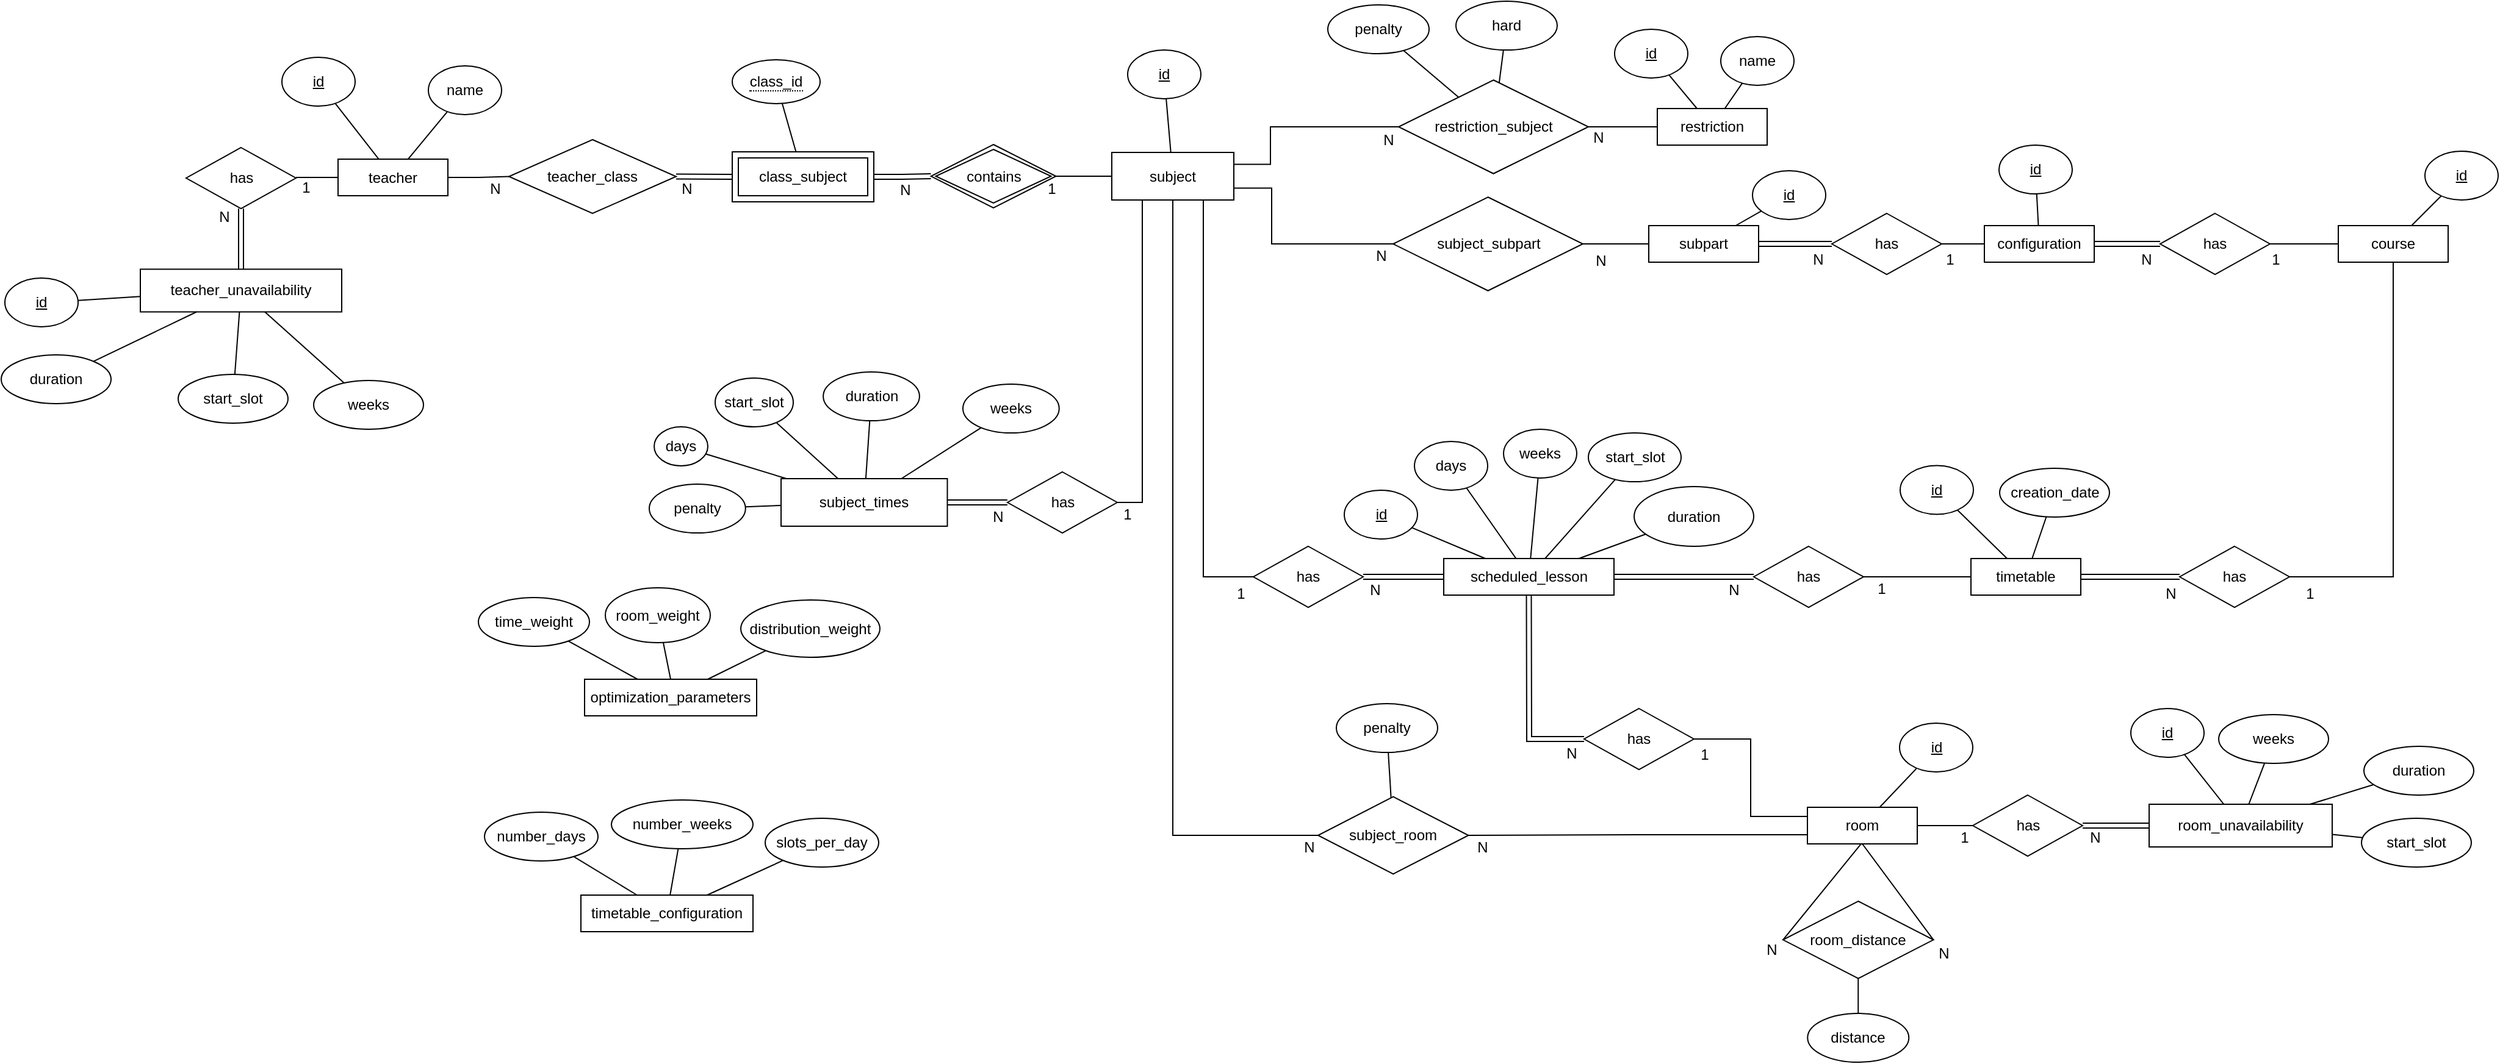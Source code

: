 <mxfile version="26.0.16">
  <diagram name="Page-1" id="pkXf-up6cnqvc38uH5pA">
    <mxGraphModel dx="1707" dy="532" grid="0" gridSize="10" guides="1" tooltips="1" connect="1" arrows="1" fold="1" page="1" pageScale="1" pageWidth="827" pageHeight="1169" math="0" shadow="0">
      <root>
        <mxCell id="0" />
        <mxCell id="1" parent="0" />
        <mxCell id="RfgUkLckM-XOD2t2Phgp-1" value="teacher" style="rounded=0;whiteSpace=wrap;html=1;" parent="1" vertex="1">
          <mxGeometry x="-514" y="141.5" width="90" height="30" as="geometry" />
        </mxCell>
        <mxCell id="RfgUkLckM-XOD2t2Phgp-3" value="timetable" style="rounded=0;whiteSpace=wrap;html=1;" parent="1" vertex="1">
          <mxGeometry x="824" y="469" width="90" height="30" as="geometry" />
        </mxCell>
        <mxCell id="RfgUkLckM-XOD2t2Phgp-4" value="name" style="ellipse;whiteSpace=wrap;html=1;" parent="1" vertex="1">
          <mxGeometry x="-440" y="65" width="60" height="40" as="geometry" />
        </mxCell>
        <mxCell id="RfgUkLckM-XOD2t2Phgp-5" value="&lt;u&gt;id&lt;/u&gt;" style="ellipse;whiteSpace=wrap;html=1;" parent="1" vertex="1">
          <mxGeometry x="-560" y="58" width="60" height="40" as="geometry" />
        </mxCell>
        <mxCell id="RfgUkLckM-XOD2t2Phgp-8" value="" style="endArrow=none;html=1;rounded=0;" parent="1" source="RfgUkLckM-XOD2t2Phgp-5" target="RfgUkLckM-XOD2t2Phgp-1" edge="1">
          <mxGeometry width="50" height="50" relative="1" as="geometry">
            <mxPoint x="-543" y="158" as="sourcePoint" />
            <mxPoint x="-493" y="158" as="targetPoint" />
          </mxGeometry>
        </mxCell>
        <mxCell id="RfgUkLckM-XOD2t2Phgp-9" value="" style="endArrow=none;html=1;rounded=0;" parent="1" source="RfgUkLckM-XOD2t2Phgp-4" target="RfgUkLckM-XOD2t2Phgp-1" edge="1">
          <mxGeometry width="50" height="50" relative="1" as="geometry">
            <mxPoint x="-424.118" y="100.647" as="sourcePoint" />
            <mxPoint x="-459" y="143" as="targetPoint" />
          </mxGeometry>
        </mxCell>
        <mxCell id="RfgUkLckM-XOD2t2Phgp-14" value="&lt;u&gt;id&lt;/u&gt;" style="ellipse;whiteSpace=wrap;html=1;" parent="1" vertex="1">
          <mxGeometry x="766" y="392.75" width="60" height="40" as="geometry" />
        </mxCell>
        <mxCell id="RfgUkLckM-XOD2t2Phgp-19" value="" style="endArrow=none;html=1;rounded=0;" parent="1" source="RfgUkLckM-XOD2t2Phgp-14" target="RfgUkLckM-XOD2t2Phgp-3" edge="1">
          <mxGeometry width="50" height="50" relative="1" as="geometry">
            <mxPoint x="264" y="834" as="sourcePoint" />
            <mxPoint x="266" y="864" as="targetPoint" />
          </mxGeometry>
        </mxCell>
        <mxCell id="bcXNtD89giMIb3jXFdts-1" value="course" style="rounded=0;whiteSpace=wrap;html=1;" parent="1" vertex="1">
          <mxGeometry x="1125" y="196" width="90" height="30" as="geometry" />
        </mxCell>
        <mxCell id="bcXNtD89giMIb3jXFdts-14" value="&lt;u&gt;id&lt;/u&gt;" style="ellipse;whiteSpace=wrap;html=1;" parent="1" vertex="1">
          <mxGeometry x="1196" y="135" width="60" height="40" as="geometry" />
        </mxCell>
        <mxCell id="bcXNtD89giMIb3jXFdts-15" value="" style="endArrow=none;html=1;rounded=0;" parent="1" source="bcXNtD89giMIb3jXFdts-14" target="bcXNtD89giMIb3jXFdts-1" edge="1">
          <mxGeometry width="50" height="50" relative="1" as="geometry">
            <mxPoint x="471" y="284" as="sourcePoint" />
            <mxPoint x="436" y="340" as="targetPoint" />
          </mxGeometry>
        </mxCell>
        <mxCell id="jiQwkbqRdQQgW2EyC9Wi-4" style="edgeStyle=orthogonalEdgeStyle;rounded=0;orthogonalLoop=1;jettySize=auto;html=1;entryX=0;entryY=0.5;entryDx=0;entryDy=0;endArrow=none;startFill=0;exitX=1;exitY=0.5;exitDx=0;exitDy=0;" parent="1" source="loU6qst1gXyBOw2LhkFR-8" target="bcXNtD89giMIb3jXFdts-1" edge="1">
          <mxGeometry relative="1" as="geometry">
            <mxPoint x="690" y="211" as="sourcePoint" />
          </mxGeometry>
        </mxCell>
        <mxCell id="jiQwkbqRdQQgW2EyC9Wi-6" style="edgeStyle=orthogonalEdgeStyle;rounded=0;orthogonalLoop=1;jettySize=auto;html=1;endArrow=none;startFill=0;exitX=0;exitY=0.5;exitDx=0;exitDy=0;entryX=1;entryY=0.5;entryDx=0;entryDy=0;" parent="1" source="jiQwkbqRdQQgW2EyC9Wi-5" target="34NMFO7QnpSHcD-VDxKC-7" edge="1">
          <mxGeometry relative="1" as="geometry">
            <mxPoint x="274" y="330" as="sourcePoint" />
            <mxPoint x="91" y="211" as="targetPoint" />
          </mxGeometry>
        </mxCell>
        <mxCell id="jiQwkbqRdQQgW2EyC9Wi-5" value="subject" style="rounded=0;whiteSpace=wrap;html=1;" parent="1" vertex="1">
          <mxGeometry x="120" y="136" width="100" height="39" as="geometry" />
        </mxCell>
        <mxCell id="jiQwkbqRdQQgW2EyC9Wi-8" value="&lt;u&gt;id&lt;/u&gt;" style="ellipse;whiteSpace=wrap;html=1;" parent="1" vertex="1">
          <mxGeometry x="133" y="52" width="60" height="40" as="geometry" />
        </mxCell>
        <mxCell id="jiQwkbqRdQQgW2EyC9Wi-10" value="" style="endArrow=none;html=1;rounded=0;" parent="1" source="jiQwkbqRdQQgW2EyC9Wi-8" target="jiQwkbqRdQQgW2EyC9Wi-5" edge="1">
          <mxGeometry width="50" height="50" relative="1" as="geometry">
            <mxPoint x="93" y="118" as="sourcePoint" />
            <mxPoint x="143" y="145" as="targetPoint" />
          </mxGeometry>
        </mxCell>
        <mxCell id="jiQwkbqRdQQgW2EyC9Wi-11" value="N" style="text;html=1;align=center;verticalAlign=middle;whiteSpace=wrap;rounded=0;" parent="1" vertex="1">
          <mxGeometry x="320.5" y="206" width="40" height="30" as="geometry" />
        </mxCell>
        <mxCell id="jiQwkbqRdQQgW2EyC9Wi-12" value="N" style="text;html=1;align=center;verticalAlign=middle;whiteSpace=wrap;rounded=0;" parent="1" vertex="1">
          <mxGeometry x="-64" y="152" width="30" height="30" as="geometry" />
        </mxCell>
        <mxCell id="jiQwkbqRdQQgW2EyC9Wi-13" value="1" style="text;html=1;align=center;verticalAlign=middle;whiteSpace=wrap;rounded=0;" parent="1" vertex="1">
          <mxGeometry x="56" y="151" width="30" height="30" as="geometry" />
        </mxCell>
        <mxCell id="CwpDE3YvrMXc87gRrV8c-2" value="restriction" style="rounded=0;whiteSpace=wrap;html=1;" parent="1" vertex="1">
          <mxGeometry x="567" y="100" width="90" height="30" as="geometry" />
        </mxCell>
        <mxCell id="CwpDE3YvrMXc87gRrV8c-5" value="" style="endArrow=none;html=1;rounded=0;exitX=0;exitY=0.5;exitDx=0;exitDy=0;entryX=1;entryY=0.25;entryDx=0;entryDy=0;edgeStyle=orthogonalEdgeStyle;" parent="1" source="S6V5yhRo8JijAU2IWsGi-1" target="jiQwkbqRdQQgW2EyC9Wi-5" edge="1">
          <mxGeometry width="50" height="50" relative="1" as="geometry">
            <mxPoint x="365.5" y="115" as="sourcePoint" />
            <mxPoint x="440" y="440" as="targetPoint" />
            <Array as="points">
              <mxPoint x="250" y="115" />
              <mxPoint x="250" y="146" />
            </Array>
          </mxGeometry>
        </mxCell>
        <mxCell id="CwpDE3YvrMXc87gRrV8c-6" value="" style="endArrow=none;html=1;rounded=0;entryX=0;entryY=0.5;entryDx=0;entryDy=0;edgeStyle=orthogonalEdgeStyle;exitX=1;exitY=0.5;exitDx=0;exitDy=0;" parent="1" source="S6V5yhRo8JijAU2IWsGi-1" target="CwpDE3YvrMXc87gRrV8c-2" edge="1">
          <mxGeometry width="50" height="50" relative="1" as="geometry">
            <mxPoint x="495.5" y="115" as="sourcePoint" />
            <mxPoint x="260" y="100" as="targetPoint" />
          </mxGeometry>
        </mxCell>
        <mxCell id="CwpDE3YvrMXc87gRrV8c-9" value="&lt;u&gt;id&lt;/u&gt;" style="ellipse;whiteSpace=wrap;html=1;" parent="1" vertex="1">
          <mxGeometry x="532" y="35" width="60" height="40" as="geometry" />
        </mxCell>
        <mxCell id="CwpDE3YvrMXc87gRrV8c-10" value="" style="endArrow=none;html=1;rounded=0;" parent="1" source="CwpDE3YvrMXc87gRrV8c-9" target="CwpDE3YvrMXc87gRrV8c-2" edge="1">
          <mxGeometry width="50" height="50" relative="1" as="geometry">
            <mxPoint x="299" y="51" as="sourcePoint" />
            <mxPoint x="349" y="1" as="targetPoint" />
          </mxGeometry>
        </mxCell>
        <mxCell id="CwpDE3YvrMXc87gRrV8c-11" value="name" style="ellipse;whiteSpace=wrap;html=1;" parent="1" vertex="1">
          <mxGeometry x="619" y="41" width="60" height="40" as="geometry" />
        </mxCell>
        <mxCell id="CwpDE3YvrMXc87gRrV8c-12" value="" style="endArrow=none;html=1;rounded=0;" parent="1" source="CwpDE3YvrMXc87gRrV8c-11" target="CwpDE3YvrMXc87gRrV8c-2" edge="1">
          <mxGeometry width="50" height="50" relative="1" as="geometry">
            <mxPoint x="-17" y="-57" as="sourcePoint" />
            <mxPoint x="65" y="-14" as="targetPoint" />
          </mxGeometry>
        </mxCell>
        <mxCell id="xcnXYv3SaFBbOcyUdqIz-3" value="N" style="text;html=1;align=center;verticalAlign=middle;whiteSpace=wrap;rounded=0;" parent="1" vertex="1">
          <mxGeometry x="331.5" y="110.5" width="30" height="30" as="geometry" />
        </mxCell>
        <mxCell id="xcnXYv3SaFBbOcyUdqIz-4" value="N" style="text;html=1;align=center;verticalAlign=middle;whiteSpace=wrap;rounded=0;" parent="1" vertex="1">
          <mxGeometry x="504" y="109" width="30" height="30" as="geometry" />
        </mxCell>
        <mxCell id="xcnXYv3SaFBbOcyUdqIz-6" value="room" style="rounded=0;whiteSpace=wrap;html=1;" parent="1" vertex="1">
          <mxGeometry x="690" y="673" width="90" height="30" as="geometry" />
        </mxCell>
        <mxCell id="xcnXYv3SaFBbOcyUdqIz-7" value="&lt;u&gt;id&lt;/u&gt;" style="ellipse;whiteSpace=wrap;html=1;" parent="1" vertex="1">
          <mxGeometry x="765.5" y="604" width="60" height="40" as="geometry" />
        </mxCell>
        <mxCell id="xcnXYv3SaFBbOcyUdqIz-8" value="" style="endArrow=none;html=1;rounded=0;" parent="1" source="xcnXYv3SaFBbOcyUdqIz-7" target="xcnXYv3SaFBbOcyUdqIz-6" edge="1">
          <mxGeometry width="50" height="50" relative="1" as="geometry">
            <mxPoint x="590" y="693" as="sourcePoint" />
            <mxPoint x="650" y="721" as="targetPoint" />
          </mxGeometry>
        </mxCell>
        <mxCell id="xcnXYv3SaFBbOcyUdqIz-10" value="" style="endArrow=none;html=1;rounded=0;exitX=0.5;exitY=1;exitDx=0;exitDy=0;entryX=0;entryY=0.5;entryDx=0;entryDy=0;" parent="1" target="S6V5yhRo8JijAU2IWsGi-6" edge="1">
          <mxGeometry width="50" height="50" relative="1" as="geometry">
            <mxPoint x="734" y="703" as="sourcePoint" />
            <mxPoint x="662" y="797" as="targetPoint" />
          </mxGeometry>
        </mxCell>
        <mxCell id="xcnXYv3SaFBbOcyUdqIz-14" value="room_unavailability " style="rounded=0;whiteSpace=wrap;html=1;" parent="1" vertex="1">
          <mxGeometry x="970" y="670.5" width="150" height="35" as="geometry" />
        </mxCell>
        <mxCell id="xcnXYv3SaFBbOcyUdqIz-16" value="" style="endArrow=none;html=1;rounded=0;entryX=1;entryY=0.5;entryDx=0;entryDy=0;edgeStyle=orthogonalEdgeStyle;exitX=0;exitY=0.5;exitDx=0;exitDy=0;" parent="1" source="xcnXYv3SaFBbOcyUdqIz-45" target="xcnXYv3SaFBbOcyUdqIz-6" edge="1">
          <mxGeometry width="50" height="50" relative="1" as="geometry">
            <mxPoint x="500" y="693" as="sourcePoint" />
            <mxPoint x="300" y="663.5" as="targetPoint" />
          </mxGeometry>
        </mxCell>
        <mxCell id="xcnXYv3SaFBbOcyUdqIz-18" value="N" style="text;html=1;align=center;verticalAlign=middle;whiteSpace=wrap;rounded=0;" parent="1" vertex="1">
          <mxGeometry x="910.5" y="683" width="30" height="30" as="geometry" />
        </mxCell>
        <mxCell id="xcnXYv3SaFBbOcyUdqIz-19" value="1" style="text;html=1;align=center;verticalAlign=middle;whiteSpace=wrap;rounded=0;" parent="1" vertex="1">
          <mxGeometry x="804" y="683" width="30" height="30" as="geometry" />
        </mxCell>
        <mxCell id="xcnXYv3SaFBbOcyUdqIz-20" value="start_slot" style="ellipse;whiteSpace=wrap;html=1;" parent="1" vertex="1">
          <mxGeometry x="1144" y="682" width="90" height="40" as="geometry" />
        </mxCell>
        <mxCell id="xcnXYv3SaFBbOcyUdqIz-21" value="duration" style="ellipse;whiteSpace=wrap;html=1;" parent="1" vertex="1">
          <mxGeometry x="1146" y="623" width="90" height="40" as="geometry" />
        </mxCell>
        <mxCell id="xcnXYv3SaFBbOcyUdqIz-22" value="weeks" style="ellipse;whiteSpace=wrap;html=1;" parent="1" vertex="1">
          <mxGeometry x="1027" y="597" width="90" height="40" as="geometry" />
        </mxCell>
        <mxCell id="xcnXYv3SaFBbOcyUdqIz-23" value="" style="endArrow=none;html=1;rounded=0;" parent="1" source="xcnXYv3SaFBbOcyUdqIz-22" target="xcnXYv3SaFBbOcyUdqIz-14" edge="1">
          <mxGeometry width="50" height="50" relative="1" as="geometry">
            <mxPoint x="910" y="483" as="sourcePoint" />
            <mxPoint x="887" y="514" as="targetPoint" />
          </mxGeometry>
        </mxCell>
        <mxCell id="xcnXYv3SaFBbOcyUdqIz-24" value="" style="endArrow=none;html=1;rounded=0;" parent="1" source="xcnXYv3SaFBbOcyUdqIz-21" target="xcnXYv3SaFBbOcyUdqIz-14" edge="1">
          <mxGeometry width="50" height="50" relative="1" as="geometry">
            <mxPoint x="1050" y="583" as="sourcePoint" />
            <mxPoint x="1052" y="678" as="targetPoint" />
          </mxGeometry>
        </mxCell>
        <mxCell id="xcnXYv3SaFBbOcyUdqIz-25" value="" style="endArrow=none;html=1;rounded=0;" parent="1" source="xcnXYv3SaFBbOcyUdqIz-20" target="xcnXYv3SaFBbOcyUdqIz-14" edge="1">
          <mxGeometry width="50" height="50" relative="1" as="geometry">
            <mxPoint x="1004" y="632" as="sourcePoint" />
            <mxPoint x="907" y="703" as="targetPoint" />
          </mxGeometry>
        </mxCell>
        <mxCell id="xcnXYv3SaFBbOcyUdqIz-26" value="N" style="text;html=1;align=center;verticalAlign=middle;whiteSpace=wrap;rounded=0;" parent="1" vertex="1">
          <mxGeometry x="646" y="775" width="30" height="30" as="geometry" />
        </mxCell>
        <mxCell id="xcnXYv3SaFBbOcyUdqIz-27" value="N" style="text;html=1;align=center;verticalAlign=middle;whiteSpace=wrap;rounded=0;" parent="1" vertex="1">
          <mxGeometry x="787" y="778" width="30" height="30" as="geometry" />
        </mxCell>
        <mxCell id="xcnXYv3SaFBbOcyUdqIz-33" style="edgeStyle=orthogonalEdgeStyle;rounded=0;orthogonalLoop=1;jettySize=auto;html=1;endArrow=none;startFill=0;exitX=1;exitY=0.75;exitDx=0;exitDy=0;entryX=0;entryY=0.5;entryDx=0;entryDy=0;" parent="1" source="jiQwkbqRdQQgW2EyC9Wi-5" target="34NMFO7QnpSHcD-VDxKC-1" edge="1">
          <mxGeometry relative="1" as="geometry">
            <mxPoint x="220" y="231" as="sourcePoint" />
            <mxPoint x="334" y="186" as="targetPoint" />
            <Array as="points">
              <mxPoint x="251" y="165" />
              <mxPoint x="251" y="211" />
            </Array>
          </mxGeometry>
        </mxCell>
        <mxCell id="xcnXYv3SaFBbOcyUdqIz-34" value="N" style="text;html=1;align=center;verticalAlign=middle;whiteSpace=wrap;rounded=0;" parent="1" vertex="1">
          <mxGeometry x="501" y="210" width="40" height="30" as="geometry" />
        </mxCell>
        <mxCell id="xcnXYv3SaFBbOcyUdqIz-41" value="creation_date" style="ellipse;whiteSpace=wrap;html=1;" parent="1" vertex="1">
          <mxGeometry x="847.5" y="395" width="90" height="40" as="geometry" />
        </mxCell>
        <mxCell id="xcnXYv3SaFBbOcyUdqIz-42" value="" style="endArrow=none;html=1;rounded=0;" parent="1" source="RfgUkLckM-XOD2t2Phgp-3" target="xcnXYv3SaFBbOcyUdqIz-41" edge="1">
          <mxGeometry width="50" height="50" relative="1" as="geometry">
            <mxPoint x="244" y="884" as="sourcePoint" />
            <mxPoint x="177" y="927" as="targetPoint" />
          </mxGeometry>
        </mxCell>
        <mxCell id="xcnXYv3SaFBbOcyUdqIz-43" value="&lt;u&gt;id&lt;/u&gt;" style="ellipse;whiteSpace=wrap;html=1;" parent="1" vertex="1">
          <mxGeometry x="955" y="592" width="60" height="40" as="geometry" />
        </mxCell>
        <mxCell id="xcnXYv3SaFBbOcyUdqIz-44" value="" style="endArrow=none;html=1;rounded=0;" parent="1" source="xcnXYv3SaFBbOcyUdqIz-43" target="xcnXYv3SaFBbOcyUdqIz-14" edge="1">
          <mxGeometry width="50" height="50" relative="1" as="geometry">
            <mxPoint x="1376" y="543" as="sourcePoint" />
            <mxPoint x="1373" y="573" as="targetPoint" />
          </mxGeometry>
        </mxCell>
        <mxCell id="xcnXYv3SaFBbOcyUdqIz-45" value="has" style="shape=rhombus;perimeter=rhombusPerimeter;whiteSpace=wrap;html=1;align=center;" parent="1" vertex="1">
          <mxGeometry x="825.5" y="663" width="90" height="50" as="geometry" />
        </mxCell>
        <mxCell id="xcnXYv3SaFBbOcyUdqIz-49" value="scheduled_lesson" style="rounded=0;whiteSpace=wrap;html=1;" parent="1" vertex="1">
          <mxGeometry x="392" y="469" width="139.5" height="30" as="geometry" />
        </mxCell>
        <mxCell id="xcnXYv3SaFBbOcyUdqIz-50" value="has" style="shape=rhombus;perimeter=rhombusPerimeter;whiteSpace=wrap;html=1;align=center;" parent="1" vertex="1">
          <mxGeometry x="646" y="459" width="90" height="50" as="geometry" />
        </mxCell>
        <mxCell id="xcnXYv3SaFBbOcyUdqIz-53" value="N" style="text;html=1;align=center;verticalAlign=middle;whiteSpace=wrap;rounded=0;" parent="1" vertex="1">
          <mxGeometry x="615" y="480" width="30" height="30" as="geometry" />
        </mxCell>
        <mxCell id="xcnXYv3SaFBbOcyUdqIz-54" value="1" style="text;html=1;align=center;verticalAlign=middle;whiteSpace=wrap;rounded=0;" parent="1" vertex="1">
          <mxGeometry x="736" y="479" width="30" height="30" as="geometry" />
        </mxCell>
        <mxCell id="xcnXYv3SaFBbOcyUdqIz-55" value="teacher_unavailability " style="rounded=0;whiteSpace=wrap;html=1;" parent="1" vertex="1">
          <mxGeometry x="-676" y="231.75" width="165" height="35" as="geometry" />
        </mxCell>
        <mxCell id="xcnXYv3SaFBbOcyUdqIz-56" value="start_slot" style="ellipse;whiteSpace=wrap;html=1;" parent="1" vertex="1">
          <mxGeometry x="-645" y="318" width="90" height="40" as="geometry" />
        </mxCell>
        <mxCell id="xcnXYv3SaFBbOcyUdqIz-57" value="duration" style="ellipse;whiteSpace=wrap;html=1;" parent="1" vertex="1">
          <mxGeometry x="-790" y="302" width="90" height="40" as="geometry" />
        </mxCell>
        <mxCell id="xcnXYv3SaFBbOcyUdqIz-58" value="weeks" style="ellipse;whiteSpace=wrap;html=1;" parent="1" vertex="1">
          <mxGeometry x="-534" y="323" width="90" height="40" as="geometry" />
        </mxCell>
        <mxCell id="xcnXYv3SaFBbOcyUdqIz-59" value="" style="endArrow=none;html=1;rounded=0;" parent="1" source="xcnXYv3SaFBbOcyUdqIz-58" target="xcnXYv3SaFBbOcyUdqIz-55" edge="1">
          <mxGeometry width="50" height="50" relative="1" as="geometry">
            <mxPoint x="-727.5" y="46.75" as="sourcePoint" />
            <mxPoint x="-750.5" y="77.75" as="targetPoint" />
          </mxGeometry>
        </mxCell>
        <mxCell id="xcnXYv3SaFBbOcyUdqIz-60" value="" style="endArrow=none;html=1;rounded=0;" parent="1" source="xcnXYv3SaFBbOcyUdqIz-57" target="xcnXYv3SaFBbOcyUdqIz-55" edge="1">
          <mxGeometry width="50" height="50" relative="1" as="geometry">
            <mxPoint x="-587.5" y="146.75" as="sourcePoint" />
            <mxPoint x="-585.5" y="241.75" as="targetPoint" />
          </mxGeometry>
        </mxCell>
        <mxCell id="xcnXYv3SaFBbOcyUdqIz-61" value="" style="endArrow=none;html=1;rounded=0;" parent="1" source="xcnXYv3SaFBbOcyUdqIz-56" target="xcnXYv3SaFBbOcyUdqIz-55" edge="1">
          <mxGeometry width="50" height="50" relative="1" as="geometry">
            <mxPoint x="-618.405" y="321.216" as="sourcePoint" />
            <mxPoint x="-730.5" y="266.75" as="targetPoint" />
          </mxGeometry>
        </mxCell>
        <mxCell id="xcnXYv3SaFBbOcyUdqIz-62" value="&lt;u&gt;id&lt;/u&gt;" style="ellipse;whiteSpace=wrap;html=1;" parent="1" vertex="1">
          <mxGeometry x="-787" y="239" width="60" height="40" as="geometry" />
        </mxCell>
        <mxCell id="xcnXYv3SaFBbOcyUdqIz-63" value="" style="endArrow=none;html=1;rounded=0;" parent="1" source="xcnXYv3SaFBbOcyUdqIz-62" target="xcnXYv3SaFBbOcyUdqIz-55" edge="1">
          <mxGeometry width="50" height="50" relative="1" as="geometry">
            <mxPoint x="-261.5" y="106.75" as="sourcePoint" />
            <mxPoint x="-264.5" y="136.75" as="targetPoint" />
          </mxGeometry>
        </mxCell>
        <mxCell id="xcnXYv3SaFBbOcyUdqIz-64" value="has" style="shape=rhombus;perimeter=rhombusPerimeter;whiteSpace=wrap;html=1;align=center;" parent="1" vertex="1">
          <mxGeometry x="-638.5" y="132" width="90" height="50" as="geometry" />
        </mxCell>
        <mxCell id="xcnXYv3SaFBbOcyUdqIz-65" style="edgeStyle=orthogonalEdgeStyle;rounded=0;orthogonalLoop=1;jettySize=auto;html=1;endArrow=none;startFill=0;exitX=0;exitY=0.5;exitDx=0;exitDy=0;entryX=1;entryY=0.5;entryDx=0;entryDy=0;" parent="1" source="RfgUkLckM-XOD2t2Phgp-1" target="xcnXYv3SaFBbOcyUdqIz-64" edge="1">
          <mxGeometry relative="1" as="geometry">
            <mxPoint x="-276" y="383" as="sourcePoint" />
            <mxPoint x="-242" y="458" as="targetPoint" />
          </mxGeometry>
        </mxCell>
        <mxCell id="xcnXYv3SaFBbOcyUdqIz-67" value="1" style="text;html=1;align=center;verticalAlign=middle;whiteSpace=wrap;rounded=0;" parent="1" vertex="1">
          <mxGeometry x="-555" y="150" width="30" height="30" as="geometry" />
        </mxCell>
        <mxCell id="xcnXYv3SaFBbOcyUdqIz-68" value="N" style="text;html=1;align=center;verticalAlign=middle;whiteSpace=wrap;rounded=0;" parent="1" vertex="1">
          <mxGeometry x="-622.5" y="174" width="30" height="30" as="geometry" />
        </mxCell>
        <mxCell id="xcnXYv3SaFBbOcyUdqIz-69" value="has" style="shape=rhombus;perimeter=rhombusPerimeter;whiteSpace=wrap;html=1;align=center;" parent="1" vertex="1">
          <mxGeometry x="995" y="459" width="90" height="50" as="geometry" />
        </mxCell>
        <mxCell id="xcnXYv3SaFBbOcyUdqIz-71" value="" style="endArrow=none;html=1;rounded=0;edgeStyle=orthogonalEdgeStyle;exitX=0.5;exitY=1;exitDx=0;exitDy=0;entryX=1;entryY=0.5;entryDx=0;entryDy=0;" parent="1" source="bcXNtD89giMIb3jXFdts-1" target="xcnXYv3SaFBbOcyUdqIz-69" edge="1">
          <mxGeometry width="50" height="50" relative="1" as="geometry">
            <mxPoint x="720" y="650" as="sourcePoint" />
            <mxPoint x="949" y="569" as="targetPoint" />
          </mxGeometry>
        </mxCell>
        <mxCell id="xcnXYv3SaFBbOcyUdqIz-72" value="1" style="text;html=1;align=center;verticalAlign=middle;whiteSpace=wrap;rounded=0;" parent="1" vertex="1">
          <mxGeometry x="1087" y="482.5" width="30" height="30" as="geometry" />
        </mxCell>
        <mxCell id="xcnXYv3SaFBbOcyUdqIz-73" value="N" style="text;html=1;align=center;verticalAlign=middle;whiteSpace=wrap;rounded=0;" parent="1" vertex="1">
          <mxGeometry x="973" y="483" width="30" height="30" as="geometry" />
        </mxCell>
        <mxCell id="loU6qst1gXyBOw2LhkFR-2" value="configuration" style="rounded=0;whiteSpace=wrap;html=1;" parent="1" vertex="1">
          <mxGeometry x="835" y="196" width="90" height="30" as="geometry" />
        </mxCell>
        <mxCell id="loU6qst1gXyBOw2LhkFR-3" value="subpart" style="rounded=0;whiteSpace=wrap;html=1;" parent="1" vertex="1">
          <mxGeometry x="560" y="196" width="90" height="30" as="geometry" />
        </mxCell>
        <mxCell id="loU6qst1gXyBOw2LhkFR-4" value="has" style="shape=rhombus;perimeter=rhombusPerimeter;whiteSpace=wrap;html=1;align=center;" parent="1" vertex="1">
          <mxGeometry x="710" y="186" width="90" height="50" as="geometry" />
        </mxCell>
        <mxCell id="loU6qst1gXyBOw2LhkFR-6" style="edgeStyle=orthogonalEdgeStyle;rounded=0;orthogonalLoop=1;jettySize=auto;html=1;endArrow=none;startFill=0;entryX=0;entryY=0.5;entryDx=0;entryDy=0;exitX=1;exitY=0.5;exitDx=0;exitDy=0;" parent="1" source="loU6qst1gXyBOw2LhkFR-4" target="loU6qst1gXyBOw2LhkFR-2" edge="1">
          <mxGeometry relative="1" as="geometry">
            <mxPoint x="783" y="455" as="sourcePoint" />
            <mxPoint x="694" y="506" as="targetPoint" />
          </mxGeometry>
        </mxCell>
        <mxCell id="loU6qst1gXyBOw2LhkFR-8" value="has" style="shape=rhombus;perimeter=rhombusPerimeter;whiteSpace=wrap;html=1;align=center;" parent="1" vertex="1">
          <mxGeometry x="979" y="186" width="90" height="50" as="geometry" />
        </mxCell>
        <mxCell id="loU6qst1gXyBOw2LhkFR-9" style="edgeStyle=orthogonalEdgeStyle;rounded=0;orthogonalLoop=1;jettySize=auto;html=1;endArrow=none;startFill=0;entryX=0;entryY=0.5;entryDx=0;entryDy=0;exitX=1;exitY=0.5;exitDx=0;exitDy=0;" parent="1" source="34NMFO7QnpSHcD-VDxKC-1" target="loU6qst1gXyBOw2LhkFR-3" edge="1">
          <mxGeometry relative="1" as="geometry">
            <mxPoint x="506" y="211" as="sourcePoint" />
            <mxPoint x="695" y="221" as="targetPoint" />
          </mxGeometry>
        </mxCell>
        <mxCell id="loU6qst1gXyBOw2LhkFR-10" value="N" style="text;html=1;align=center;verticalAlign=middle;whiteSpace=wrap;rounded=0;" parent="1" vertex="1">
          <mxGeometry x="679" y="209" width="40" height="30" as="geometry" />
        </mxCell>
        <mxCell id="loU6qst1gXyBOw2LhkFR-11" value="1" style="text;html=1;align=center;verticalAlign=middle;whiteSpace=wrap;rounded=0;" parent="1" vertex="1">
          <mxGeometry x="787" y="209" width="40" height="30" as="geometry" />
        </mxCell>
        <mxCell id="loU6qst1gXyBOw2LhkFR-12" value="N" style="text;html=1;align=center;verticalAlign=middle;whiteSpace=wrap;rounded=0;" parent="1" vertex="1">
          <mxGeometry x="948" y="209" width="40" height="30" as="geometry" />
        </mxCell>
        <mxCell id="loU6qst1gXyBOw2LhkFR-13" value="1" style="text;html=1;align=center;verticalAlign=middle;whiteSpace=wrap;rounded=0;" parent="1" vertex="1">
          <mxGeometry x="1054" y="209" width="40" height="30" as="geometry" />
        </mxCell>
        <mxCell id="loU6qst1gXyBOw2LhkFR-14" value="optimization_parameters" style="rounded=0;whiteSpace=wrap;html=1;" parent="1" vertex="1">
          <mxGeometry x="-312" y="568" width="141" height="30" as="geometry" />
        </mxCell>
        <mxCell id="loU6qst1gXyBOw2LhkFR-15" value="time_weight" style="ellipse;whiteSpace=wrap;html=1;" parent="1" vertex="1">
          <mxGeometry x="-399" y="501" width="91" height="40" as="geometry" />
        </mxCell>
        <mxCell id="loU6qst1gXyBOw2LhkFR-16" value="" style="endArrow=none;html=1;rounded=0;" parent="1" source="loU6qst1gXyBOw2LhkFR-15" target="loU6qst1gXyBOw2LhkFR-14" edge="1">
          <mxGeometry width="50" height="50" relative="1" as="geometry">
            <mxPoint x="-364" y="200" as="sourcePoint" />
            <mxPoint x="-278" y="243" as="targetPoint" />
          </mxGeometry>
        </mxCell>
        <mxCell id="loU6qst1gXyBOw2LhkFR-17" value="room_weight" style="ellipse;whiteSpace=wrap;html=1;" parent="1" vertex="1">
          <mxGeometry x="-295" y="493" width="86" height="45" as="geometry" />
        </mxCell>
        <mxCell id="loU6qst1gXyBOw2LhkFR-19" value="distribution_weight" style="ellipse;whiteSpace=wrap;html=1;" parent="1" vertex="1">
          <mxGeometry x="-184" y="503" width="114" height="47" as="geometry" />
        </mxCell>
        <mxCell id="loU6qst1gXyBOw2LhkFR-20" value="" style="endArrow=none;html=1;rounded=0;entryX=0.5;entryY=0;entryDx=0;entryDy=0;" parent="1" source="loU6qst1gXyBOw2LhkFR-17" target="loU6qst1gXyBOw2LhkFR-14" edge="1">
          <mxGeometry width="50" height="50" relative="1" as="geometry">
            <mxPoint x="-306" y="545" as="sourcePoint" />
            <mxPoint x="-255" y="578" as="targetPoint" />
          </mxGeometry>
        </mxCell>
        <mxCell id="loU6qst1gXyBOw2LhkFR-21" value="" style="endArrow=none;html=1;rounded=0;" parent="1" source="loU6qst1gXyBOw2LhkFR-19" target="loU6qst1gXyBOw2LhkFR-14" edge="1">
          <mxGeometry width="50" height="50" relative="1" as="geometry">
            <mxPoint x="-230" y="548" as="sourcePoint" />
            <mxPoint x="-231" y="578" as="targetPoint" />
          </mxGeometry>
        </mxCell>
        <mxCell id="loU6qst1gXyBOw2LhkFR-22" value="&lt;u&gt;id&lt;/u&gt;" style="ellipse;whiteSpace=wrap;html=1;" parent="1" vertex="1">
          <mxGeometry x="310.5" y="413" width="60" height="40" as="geometry" />
        </mxCell>
        <mxCell id="loU6qst1gXyBOw2LhkFR-23" value="" style="endArrow=none;html=1;rounded=0;" parent="1" source="loU6qst1gXyBOw2LhkFR-22" target="xcnXYv3SaFBbOcyUdqIz-49" edge="1">
          <mxGeometry width="50" height="50" relative="1" as="geometry">
            <mxPoint x="-40" y="806" as="sourcePoint" />
            <mxPoint x="-42" y="836" as="targetPoint" />
          </mxGeometry>
        </mxCell>
        <mxCell id="loU6qst1gXyBOw2LhkFR-24" value="days" style="ellipse;whiteSpace=wrap;html=1;" parent="1" vertex="1">
          <mxGeometry x="368" y="373" width="60" height="40" as="geometry" />
        </mxCell>
        <mxCell id="loU6qst1gXyBOw2LhkFR-25" value="weeks" style="ellipse;whiteSpace=wrap;html=1;" parent="1" vertex="1">
          <mxGeometry x="441" y="363" width="60" height="40" as="geometry" />
        </mxCell>
        <mxCell id="loU6qst1gXyBOw2LhkFR-26" value="start_slot" style="ellipse;whiteSpace=wrap;html=1;" parent="1" vertex="1">
          <mxGeometry x="510.5" y="366" width="76" height="40" as="geometry" />
        </mxCell>
        <mxCell id="loU6qst1gXyBOw2LhkFR-27" value="timetable_configuration" style="rounded=0;whiteSpace=wrap;html=1;" parent="1" vertex="1">
          <mxGeometry x="-315" y="745" width="141" height="30" as="geometry" />
        </mxCell>
        <mxCell id="loU6qst1gXyBOw2LhkFR-28" value="slots_per_day" style="ellipse;whiteSpace=wrap;html=1;" parent="1" vertex="1">
          <mxGeometry x="-164" y="682" width="93" height="40" as="geometry" />
        </mxCell>
        <mxCell id="loU6qst1gXyBOw2LhkFR-30" value="" style="endArrow=none;html=1;rounded=0;" parent="1" source="loU6qst1gXyBOw2LhkFR-28" target="loU6qst1gXyBOw2LhkFR-27" edge="1">
          <mxGeometry width="50" height="50" relative="1" as="geometry">
            <mxPoint x="-303" y="575" as="sourcePoint" />
            <mxPoint x="-252" y="608" as="targetPoint" />
          </mxGeometry>
        </mxCell>
        <mxCell id="loU6qst1gXyBOw2LhkFR-31" value="" style="endArrow=none;html=1;rounded=0;" parent="1" source="loU6qst1gXyBOw2LhkFR-24" target="xcnXYv3SaFBbOcyUdqIz-49" edge="1">
          <mxGeometry width="50" height="50" relative="1" as="geometry">
            <mxPoint x="422" y="444" as="sourcePoint" />
            <mxPoint x="448" y="491" as="targetPoint" />
          </mxGeometry>
        </mxCell>
        <mxCell id="loU6qst1gXyBOw2LhkFR-32" value="" style="endArrow=none;html=1;rounded=0;" parent="1" source="loU6qst1gXyBOw2LhkFR-25" target="xcnXYv3SaFBbOcyUdqIz-49" edge="1">
          <mxGeometry width="50" height="50" relative="1" as="geometry">
            <mxPoint x="483" y="437" as="sourcePoint" />
            <mxPoint x="462" y="491" as="targetPoint" />
          </mxGeometry>
        </mxCell>
        <mxCell id="loU6qst1gXyBOw2LhkFR-33" value="" style="endArrow=none;html=1;rounded=0;" parent="1" source="loU6qst1gXyBOw2LhkFR-26" target="xcnXYv3SaFBbOcyUdqIz-49" edge="1">
          <mxGeometry width="50" height="50" relative="1" as="geometry">
            <mxPoint x="563" y="439" as="sourcePoint" />
            <mxPoint x="480" y="491" as="targetPoint" />
          </mxGeometry>
        </mxCell>
        <mxCell id="loU6qst1gXyBOw2LhkFR-34" value="number_days" style="ellipse;whiteSpace=wrap;html=1;" parent="1" vertex="1">
          <mxGeometry x="-394" y="677" width="93" height="40" as="geometry" />
        </mxCell>
        <mxCell id="loU6qst1gXyBOw2LhkFR-35" value="" style="endArrow=none;html=1;rounded=0;" parent="1" source="loU6qst1gXyBOw2LhkFR-34" target="loU6qst1gXyBOw2LhkFR-27" edge="1">
          <mxGeometry width="50" height="50" relative="1" as="geometry">
            <mxPoint x="-295" y="724" as="sourcePoint" />
            <mxPoint x="-254" y="755" as="targetPoint" />
          </mxGeometry>
        </mxCell>
        <mxCell id="loU6qst1gXyBOw2LhkFR-36" value="number_weeks" style="ellipse;whiteSpace=wrap;html=1;" parent="1" vertex="1">
          <mxGeometry x="-290" y="667" width="116" height="40" as="geometry" />
        </mxCell>
        <mxCell id="loU6qst1gXyBOw2LhkFR-37" value="" style="endArrow=none;html=1;rounded=0;" parent="1" source="loU6qst1gXyBOw2LhkFR-36" target="loU6qst1gXyBOw2LhkFR-27" edge="1">
          <mxGeometry width="50" height="50" relative="1" as="geometry">
            <mxPoint x="-216" y="710" as="sourcePoint" />
            <mxPoint x="-222" y="762" as="targetPoint" />
          </mxGeometry>
        </mxCell>
        <mxCell id="loU6qst1gXyBOw2LhkFR-40" value="subject_times" style="rounded=0;whiteSpace=wrap;html=1;" parent="1" vertex="1">
          <mxGeometry x="-151" y="403.5" width="136.25" height="39" as="geometry" />
        </mxCell>
        <mxCell id="loU6qst1gXyBOw2LhkFR-41" value="has" style="shape=rhombus;perimeter=rhombusPerimeter;whiteSpace=wrap;html=1;align=center;" parent="1" vertex="1">
          <mxGeometry x="34.5" y="398" width="90" height="50" as="geometry" />
        </mxCell>
        <mxCell id="loU6qst1gXyBOw2LhkFR-43" style="edgeStyle=orthogonalEdgeStyle;rounded=0;orthogonalLoop=1;jettySize=auto;html=1;endArrow=none;startFill=0;exitX=0.25;exitY=1;exitDx=0;exitDy=0;entryX=1;entryY=0.5;entryDx=0;entryDy=0;" parent="1" source="jiQwkbqRdQQgW2EyC9Wi-5" target="loU6qst1gXyBOw2LhkFR-41" edge="1">
          <mxGeometry relative="1" as="geometry">
            <mxPoint x="180" y="185" as="sourcePoint" />
            <mxPoint x="278" y="418" as="targetPoint" />
          </mxGeometry>
        </mxCell>
        <mxCell id="loU6qst1gXyBOw2LhkFR-44" style="edgeStyle=orthogonalEdgeStyle;rounded=0;orthogonalLoop=1;jettySize=auto;html=1;endArrow=none;startFill=0;exitX=0.5;exitY=1;exitDx=0;exitDy=0;entryX=0;entryY=0.5;entryDx=0;entryDy=0;" parent="1" source="jiQwkbqRdQQgW2EyC9Wi-5" target="S6V5yhRo8JijAU2IWsGi-5" edge="1">
          <mxGeometry relative="1" as="geometry">
            <mxPoint x="214" y="215" as="sourcePoint" />
            <mxPoint x="281" y="684" as="targetPoint" />
          </mxGeometry>
        </mxCell>
        <mxCell id="loU6qst1gXyBOw2LhkFR-47" value="1" style="text;html=1;align=center;verticalAlign=middle;whiteSpace=wrap;rounded=0;" parent="1" vertex="1">
          <mxGeometry x="113" y="418" width="40" height="30" as="geometry" />
        </mxCell>
        <mxCell id="loU6qst1gXyBOw2LhkFR-48" value="N" style="text;html=1;align=center;verticalAlign=middle;whiteSpace=wrap;rounded=0;" parent="1" vertex="1">
          <mxGeometry x="7" y="419.5" width="40" height="30" as="geometry" />
        </mxCell>
        <mxCell id="loU6qst1gXyBOw2LhkFR-51" value="penalty" style="ellipse;whiteSpace=wrap;html=1;" parent="1" vertex="1">
          <mxGeometry x="304" y="588" width="83" height="40" as="geometry" />
        </mxCell>
        <mxCell id="loU6qst1gXyBOw2LhkFR-52" value="" style="endArrow=none;html=1;rounded=0;" parent="1" source="loU6qst1gXyBOw2LhkFR-51" target="S6V5yhRo8JijAU2IWsGi-5" edge="1">
          <mxGeometry width="50" height="50" relative="1" as="geometry">
            <mxPoint x="-135.5" y="433" as="sourcePoint" />
            <mxPoint x="348.466" y="666" as="targetPoint" />
          </mxGeometry>
        </mxCell>
        <mxCell id="loU6qst1gXyBOw2LhkFR-53" value="days" style="ellipse;whiteSpace=wrap;html=1;" parent="1" vertex="1">
          <mxGeometry x="-255" y="361" width="44" height="32" as="geometry" />
        </mxCell>
        <mxCell id="loU6qst1gXyBOw2LhkFR-54" value="start_slot" style="ellipse;whiteSpace=wrap;html=1;" parent="1" vertex="1">
          <mxGeometry x="-205" y="321" width="64" height="40" as="geometry" />
        </mxCell>
        <mxCell id="loU6qst1gXyBOw2LhkFR-55" value="duration" style="ellipse;whiteSpace=wrap;html=1;" parent="1" vertex="1">
          <mxGeometry x="-116.44" y="316" width="78.88" height="40" as="geometry" />
        </mxCell>
        <mxCell id="loU6qst1gXyBOw2LhkFR-56" value="weeks" style="ellipse;whiteSpace=wrap;html=1;" parent="1" vertex="1">
          <mxGeometry x="-2" y="326" width="78.88" height="40" as="geometry" />
        </mxCell>
        <mxCell id="loU6qst1gXyBOw2LhkFR-57" value="penalty" style="ellipse;whiteSpace=wrap;html=1;" parent="1" vertex="1">
          <mxGeometry x="-259" y="408" width="78.88" height="40" as="geometry" />
        </mxCell>
        <mxCell id="loU6qst1gXyBOw2LhkFR-58" value="" style="endArrow=none;html=1;rounded=0;" parent="1" source="loU6qst1gXyBOw2LhkFR-53" target="loU6qst1gXyBOw2LhkFR-40" edge="1">
          <mxGeometry width="50" height="50" relative="1" as="geometry">
            <mxPoint x="-78" y="263" as="sourcePoint" />
            <mxPoint x="-71" y="295" as="targetPoint" />
          </mxGeometry>
        </mxCell>
        <mxCell id="loU6qst1gXyBOw2LhkFR-59" value="" style="endArrow=none;html=1;rounded=0;" parent="1" source="loU6qst1gXyBOw2LhkFR-54" target="loU6qst1gXyBOw2LhkFR-40" edge="1">
          <mxGeometry width="50" height="50" relative="1" as="geometry">
            <mxPoint x="-203" y="393" as="sourcePoint" />
            <mxPoint x="-123" y="416" as="targetPoint" />
          </mxGeometry>
        </mxCell>
        <mxCell id="loU6qst1gXyBOw2LhkFR-60" value="" style="endArrow=none;html=1;rounded=0;" parent="1" source="loU6qst1gXyBOw2LhkFR-55" target="loU6qst1gXyBOw2LhkFR-40" edge="1">
          <mxGeometry width="50" height="50" relative="1" as="geometry">
            <mxPoint x="-118" y="394" as="sourcePoint" />
            <mxPoint x="-91" y="414" as="targetPoint" />
          </mxGeometry>
        </mxCell>
        <mxCell id="loU6qst1gXyBOw2LhkFR-61" value="" style="endArrow=none;html=1;rounded=0;" parent="1" source="loU6qst1gXyBOw2LhkFR-56" target="loU6qst1gXyBOw2LhkFR-40" edge="1">
          <mxGeometry width="50" height="50" relative="1" as="geometry">
            <mxPoint x="-59" y="394" as="sourcePoint" />
            <mxPoint x="-61" y="414" as="targetPoint" />
          </mxGeometry>
        </mxCell>
        <mxCell id="loU6qst1gXyBOw2LhkFR-62" value="" style="endArrow=none;html=1;rounded=0;" parent="1" source="loU6qst1gXyBOw2LhkFR-57" target="loU6qst1gXyBOw2LhkFR-40" edge="1">
          <mxGeometry width="50" height="50" relative="1" as="geometry">
            <mxPoint x="7" y="391" as="sourcePoint" />
            <mxPoint x="-31" y="414" as="targetPoint" />
          </mxGeometry>
        </mxCell>
        <mxCell id="loU6qst1gXyBOw2LhkFR-65" style="edgeStyle=orthogonalEdgeStyle;rounded=0;orthogonalLoop=1;jettySize=auto;html=1;endArrow=none;startFill=0;exitX=0;exitY=0.75;exitDx=0;exitDy=0;entryX=1;entryY=0.5;entryDx=0;entryDy=0;" parent="1" source="xcnXYv3SaFBbOcyUdqIz-6" target="S6V5yhRo8JijAU2IWsGi-5" edge="1">
          <mxGeometry relative="1" as="geometry">
            <mxPoint x="256" y="698" as="sourcePoint" />
            <mxPoint x="415.0" y="696" as="targetPoint" />
          </mxGeometry>
        </mxCell>
        <mxCell id="loU6qst1gXyBOw2LhkFR-66" value="has" style="shape=rhombus;perimeter=rhombusPerimeter;whiteSpace=wrap;html=1;align=center;" parent="1" vertex="1">
          <mxGeometry x="507" y="592" width="90" height="50" as="geometry" />
        </mxCell>
        <mxCell id="loU6qst1gXyBOw2LhkFR-67" style="edgeStyle=orthogonalEdgeStyle;rounded=0;orthogonalLoop=1;jettySize=auto;html=1;endArrow=none;startFill=0;exitX=0;exitY=0.25;exitDx=0;exitDy=0;entryX=1;entryY=0.5;entryDx=0;entryDy=0;" parent="1" source="xcnXYv3SaFBbOcyUdqIz-6" target="loU6qst1gXyBOw2LhkFR-66" edge="1">
          <mxGeometry relative="1" as="geometry">
            <mxPoint x="700" y="706" as="sourcePoint" />
            <mxPoint x="346" y="706" as="targetPoint" />
          </mxGeometry>
        </mxCell>
        <mxCell id="loU6qst1gXyBOw2LhkFR-69" value="N" style="text;html=1;align=center;verticalAlign=middle;whiteSpace=wrap;rounded=0;" parent="1" vertex="1">
          <mxGeometry x="262" y="691" width="40" height="30" as="geometry" />
        </mxCell>
        <mxCell id="loU6qst1gXyBOw2LhkFR-70" value="N" style="text;html=1;align=center;verticalAlign=middle;whiteSpace=wrap;rounded=0;" parent="1" vertex="1">
          <mxGeometry x="404" y="691" width="40" height="30" as="geometry" />
        </mxCell>
        <mxCell id="loU6qst1gXyBOw2LhkFR-72" value="1" style="text;html=1;align=center;verticalAlign=middle;whiteSpace=wrap;rounded=0;" parent="1" vertex="1">
          <mxGeometry x="591" y="615" width="30" height="30" as="geometry" />
        </mxCell>
        <mxCell id="loU6qst1gXyBOw2LhkFR-73" value="N" style="text;html=1;align=center;verticalAlign=middle;whiteSpace=wrap;rounded=0;" parent="1" vertex="1">
          <mxGeometry x="482" y="614" width="30" height="30" as="geometry" />
        </mxCell>
        <mxCell id="loU6qst1gXyBOw2LhkFR-74" value="penalty" style="ellipse;whiteSpace=wrap;html=1;" parent="1" vertex="1">
          <mxGeometry x="297" y="15" width="83" height="40" as="geometry" />
        </mxCell>
        <mxCell id="loU6qst1gXyBOw2LhkFR-75" value="hard" style="ellipse;whiteSpace=wrap;html=1;" parent="1" vertex="1">
          <mxGeometry x="402" y="12" width="83" height="40" as="geometry" />
        </mxCell>
        <mxCell id="loU6qst1gXyBOw2LhkFR-76" value="" style="endArrow=none;html=1;rounded=0;" parent="1" source="loU6qst1gXyBOw2LhkFR-74" target="S6V5yhRo8JijAU2IWsGi-1" edge="1">
          <mxGeometry width="50" height="50" relative="1" as="geometry">
            <mxPoint x="157" y="104" as="sourcePoint" />
            <mxPoint x="396" y="85" as="targetPoint" />
          </mxGeometry>
        </mxCell>
        <mxCell id="loU6qst1gXyBOw2LhkFR-77" value="" style="endArrow=none;html=1;rounded=0;" parent="1" source="loU6qst1gXyBOw2LhkFR-75" target="S6V5yhRo8JijAU2IWsGi-1" edge="1">
          <mxGeometry width="50" height="50" relative="1" as="geometry">
            <mxPoint x="359" y="62" as="sourcePoint" />
            <mxPoint x="435.199" y="85" as="targetPoint" />
          </mxGeometry>
        </mxCell>
        <mxCell id="loU6qst1gXyBOw2LhkFR-79" value="&lt;u&gt;id&lt;/u&gt;" style="ellipse;whiteSpace=wrap;html=1;" parent="1" vertex="1">
          <mxGeometry x="847" y="130" width="60" height="40" as="geometry" />
        </mxCell>
        <mxCell id="loU6qst1gXyBOw2LhkFR-80" value="&lt;u&gt;id&lt;/u&gt;" style="ellipse;whiteSpace=wrap;html=1;" parent="1" vertex="1">
          <mxGeometry x="645" y="151" width="60" height="40" as="geometry" />
        </mxCell>
        <mxCell id="loU6qst1gXyBOw2LhkFR-81" value="" style="endArrow=none;html=1;rounded=0;" parent="1" source="loU6qst1gXyBOw2LhkFR-3" target="loU6qst1gXyBOw2LhkFR-80" edge="1">
          <mxGeometry width="50" height="50" relative="1" as="geometry">
            <mxPoint x="586" y="83" as="sourcePoint" />
            <mxPoint x="610" y="110" as="targetPoint" />
          </mxGeometry>
        </mxCell>
        <mxCell id="loU6qst1gXyBOw2LhkFR-82" value="" style="endArrow=none;html=1;rounded=0;" parent="1" source="loU6qst1gXyBOw2LhkFR-79" target="loU6qst1gXyBOw2LhkFR-2" edge="1">
          <mxGeometry width="50" height="50" relative="1" as="geometry">
            <mxPoint x="623" y="236" as="sourcePoint" />
            <mxPoint x="636" y="259" as="targetPoint" />
          </mxGeometry>
        </mxCell>
        <mxCell id="loU6qst1gXyBOw2LhkFR-83" value="has" style="shape=rhombus;perimeter=rhombusPerimeter;whiteSpace=wrap;html=1;align=center;" parent="1" vertex="1">
          <mxGeometry x="236" y="459" width="90" height="50" as="geometry" />
        </mxCell>
        <mxCell id="loU6qst1gXyBOw2LhkFR-85" style="edgeStyle=orthogonalEdgeStyle;rounded=0;orthogonalLoop=1;jettySize=auto;html=1;endArrow=none;startFill=0;exitX=0;exitY=0.5;exitDx=0;exitDy=0;entryX=0.75;entryY=1;entryDx=0;entryDy=0;" parent="1" source="loU6qst1gXyBOw2LhkFR-83" target="jiQwkbqRdQQgW2EyC9Wi-5" edge="1">
          <mxGeometry relative="1" as="geometry">
            <mxPoint x="542" y="579" as="sourcePoint" />
            <mxPoint x="475" y="448" as="targetPoint" />
          </mxGeometry>
        </mxCell>
        <mxCell id="loU6qst1gXyBOw2LhkFR-86" value="1" style="text;html=1;align=center;verticalAlign=middle;whiteSpace=wrap;rounded=0;" parent="1" vertex="1">
          <mxGeometry x="211" y="482.5" width="30" height="30" as="geometry" />
        </mxCell>
        <mxCell id="loU6qst1gXyBOw2LhkFR-87" value="N" style="text;html=1;align=center;verticalAlign=middle;whiteSpace=wrap;rounded=0;" parent="1" vertex="1">
          <mxGeometry x="320.5" y="480" width="30" height="30" as="geometry" />
        </mxCell>
        <mxCell id="H9UFSPzHqqpShPV12_aN-1" value="distance" style="ellipse;whiteSpace=wrap;html=1;" parent="1" vertex="1">
          <mxGeometry x="690.13" y="842" width="83" height="40" as="geometry" />
        </mxCell>
        <mxCell id="H9UFSPzHqqpShPV12_aN-2" value="" style="endArrow=none;html=1;rounded=0;" parent="1" source="H9UFSPzHqqpShPV12_aN-1" target="S6V5yhRo8JijAU2IWsGi-6" edge="1">
          <mxGeometry width="50" height="50" relative="1" as="geometry">
            <mxPoint x="359" y="612" as="sourcePoint" />
            <mxPoint x="738.741" y="812" as="targetPoint" />
          </mxGeometry>
        </mxCell>
        <mxCell id="34NMFO7QnpSHcD-VDxKC-1" value="subject_subpart" style="shape=rhombus;perimeter=rhombusPerimeter;whiteSpace=wrap;html=1;align=center;" parent="1" vertex="1">
          <mxGeometry x="350.5" y="172.63" width="155.5" height="76.75" as="geometry" />
        </mxCell>
        <mxCell id="34NMFO7QnpSHcD-VDxKC-2" value="teacher_class" style="shape=rhombus;perimeter=rhombusPerimeter;whiteSpace=wrap;html=1;align=center;" parent="1" vertex="1">
          <mxGeometry x="-374" y="125.5" width="137" height="60.5" as="geometry" />
        </mxCell>
        <mxCell id="34NMFO7QnpSHcD-VDxKC-4" style="edgeStyle=orthogonalEdgeStyle;rounded=0;orthogonalLoop=1;jettySize=auto;html=1;endArrow=none;startFill=0;entryX=0;entryY=0.5;entryDx=0;entryDy=0;exitX=1;exitY=0.5;exitDx=0;exitDy=0;bendable=1;" parent="1" source="RfgUkLckM-XOD2t2Phgp-1" target="34NMFO7QnpSHcD-VDxKC-2" edge="1">
          <mxGeometry relative="1" as="geometry">
            <mxPoint x="-272" y="164" as="targetPoint" />
            <mxPoint x="-320" y="163" as="sourcePoint" />
          </mxGeometry>
        </mxCell>
        <mxCell id="34NMFO7QnpSHcD-VDxKC-6" value="" style="endArrow=none;html=1;rounded=0;" parent="1" source="34NMFO7QnpSHcD-VDxKC-8" target="34NMFO7QnpSHcD-VDxKC-9" edge="1">
          <mxGeometry width="50" height="50" relative="1" as="geometry">
            <mxPoint x="346" y="102" as="sourcePoint" />
            <mxPoint x="349" y="146" as="targetPoint" />
          </mxGeometry>
        </mxCell>
        <mxCell id="34NMFO7QnpSHcD-VDxKC-7" value="contains" style="shape=rhombus;double=1;perimeter=rhombusPerimeter;whiteSpace=wrap;html=1;align=center;arcSize=20;" parent="1" vertex="1">
          <mxGeometry x="-28.25" y="129.5" width="102.5" height="52" as="geometry" />
        </mxCell>
        <mxCell id="34NMFO7QnpSHcD-VDxKC-8" value="&lt;span style=&quot;border-bottom: 1px dotted&quot;&gt;class_id&lt;/span&gt;" style="ellipse;whiteSpace=wrap;html=1;align=center;" parent="1" vertex="1">
          <mxGeometry x="-191" y="60" width="72" height="36" as="geometry" />
        </mxCell>
        <mxCell id="34NMFO7QnpSHcD-VDxKC-9" value="class_subject" style="shape=ext;margin=3;double=1;whiteSpace=wrap;html=1;align=center;" parent="1" vertex="1">
          <mxGeometry x="-191" y="135.5" width="116" height="41" as="geometry" />
        </mxCell>
        <mxCell id="34NMFO7QnpSHcD-VDxKC-13" value="N" style="text;html=1;align=center;verticalAlign=middle;whiteSpace=wrap;rounded=0;" parent="1" vertex="1">
          <mxGeometry x="-243" y="151" width="30" height="30" as="geometry" />
        </mxCell>
        <mxCell id="34NMFO7QnpSHcD-VDxKC-14" value="N" style="text;html=1;align=center;verticalAlign=middle;whiteSpace=wrap;rounded=0;" parent="1" vertex="1">
          <mxGeometry x="-400" y="151" width="30" height="30" as="geometry" />
        </mxCell>
        <mxCell id="34NMFO7QnpSHcD-VDxKC-15" value="" style="shape=link;html=1;rounded=0;exitX=1;exitY=0.5;exitDx=0;exitDy=0;edgeStyle=orthogonalEdgeStyle;entryX=0;entryY=0.5;entryDx=0;entryDy=0;" parent="1" source="34NMFO7QnpSHcD-VDxKC-9" target="34NMFO7QnpSHcD-VDxKC-7" edge="1">
          <mxGeometry relative="1" as="geometry">
            <mxPoint x="-101" y="213" as="sourcePoint" />
            <mxPoint x="-42" y="143" as="targetPoint" />
            <Array as="points">
              <mxPoint x="-52" y="156" />
            </Array>
          </mxGeometry>
        </mxCell>
        <mxCell id="JmAegmkjkGi4BVibfBYT-1" value="" style="shape=link;html=1;rounded=0;exitX=0.5;exitY=1;exitDx=0;exitDy=0;" parent="1" source="xcnXYv3SaFBbOcyUdqIz-64" target="xcnXYv3SaFBbOcyUdqIz-55" edge="1">
          <mxGeometry relative="1" as="geometry">
            <mxPoint x="-577" y="189" as="sourcePoint" />
            <mxPoint x="-424" y="274" as="targetPoint" />
          </mxGeometry>
        </mxCell>
        <mxCell id="JmAegmkjkGi4BVibfBYT-5" value="" style="shape=link;html=1;rounded=0;exitX=1;exitY=0.5;exitDx=0;exitDy=0;entryX=0;entryY=0.5;entryDx=0;entryDy=0;" parent="1" source="34NMFO7QnpSHcD-VDxKC-2" target="34NMFO7QnpSHcD-VDxKC-9" edge="1">
          <mxGeometry relative="1" as="geometry">
            <mxPoint x="-365" y="198" as="sourcePoint" />
            <mxPoint x="-365" y="248" as="targetPoint" />
          </mxGeometry>
        </mxCell>
        <mxCell id="JmAegmkjkGi4BVibfBYT-6" value="" style="shape=link;html=1;rounded=0;exitX=1;exitY=0.5;exitDx=0;exitDy=0;entryX=0;entryY=0.5;entryDx=0;entryDy=0;" parent="1" source="loU6qst1gXyBOw2LhkFR-40" target="loU6qst1gXyBOw2LhkFR-41" edge="1">
          <mxGeometry relative="1" as="geometry">
            <mxPoint x="-239" y="231.75" as="sourcePoint" />
            <mxPoint x="16" y="401" as="targetPoint" />
          </mxGeometry>
        </mxCell>
        <mxCell id="JmAegmkjkGi4BVibfBYT-8" value="" style="shape=link;html=1;rounded=0;entryX=1;entryY=0.5;entryDx=0;entryDy=0;exitX=0;exitY=0.5;exitDx=0;exitDy=0;" parent="1" source="xcnXYv3SaFBbOcyUdqIz-50" target="xcnXYv3SaFBbOcyUdqIz-49" edge="1">
          <mxGeometry relative="1" as="geometry">
            <mxPoint x="640" y="463" as="sourcePoint" />
            <mxPoint x="538" y="531.33" as="targetPoint" />
          </mxGeometry>
        </mxCell>
        <mxCell id="JmAegmkjkGi4BVibfBYT-9" value="" style="shape=link;html=1;rounded=0;entryX=1;entryY=0.5;entryDx=0;entryDy=0;exitX=0;exitY=0.5;exitDx=0;exitDy=0;" parent="1" source="xcnXYv3SaFBbOcyUdqIz-49" target="loU6qst1gXyBOw2LhkFR-83" edge="1">
          <mxGeometry relative="1" as="geometry">
            <mxPoint x="120" y="556" as="sourcePoint" />
            <mxPoint x="61" y="558.66" as="targetPoint" />
          </mxGeometry>
        </mxCell>
        <mxCell id="JmAegmkjkGi4BVibfBYT-10" value="" style="shape=link;html=1;rounded=0;entryX=0.5;entryY=1;entryDx=0;entryDy=0;exitX=0;exitY=0.5;exitDx=0;exitDy=0;" parent="1" source="loU6qst1gXyBOw2LhkFR-66" target="xcnXYv3SaFBbOcyUdqIz-49" edge="1">
          <mxGeometry relative="1" as="geometry">
            <mxPoint x="462" y="621" as="sourcePoint" />
            <mxPoint x="548" y="541.33" as="targetPoint" />
            <Array as="points">
              <mxPoint x="462" y="617" />
            </Array>
          </mxGeometry>
        </mxCell>
        <mxCell id="JmAegmkjkGi4BVibfBYT-12" value="" style="endArrow=none;html=1;rounded=0;entryX=1;entryY=0.5;entryDx=0;entryDy=0;edgeStyle=orthogonalEdgeStyle;exitX=0;exitY=0.5;exitDx=0;exitDy=0;" parent="1" source="RfgUkLckM-XOD2t2Phgp-3" target="xcnXYv3SaFBbOcyUdqIz-50" edge="1">
          <mxGeometry width="50" height="50" relative="1" as="geometry">
            <mxPoint x="787" y="461" as="sourcePoint" />
            <mxPoint x="924" y="494" as="targetPoint" />
          </mxGeometry>
        </mxCell>
        <mxCell id="JmAegmkjkGi4BVibfBYT-13" value="" style="shape=link;html=1;rounded=0;entryX=1;entryY=0.5;entryDx=0;entryDy=0;exitX=0;exitY=0.5;exitDx=0;exitDy=0;" parent="1" source="xcnXYv3SaFBbOcyUdqIz-69" target="RfgUkLckM-XOD2t2Phgp-3" edge="1">
          <mxGeometry relative="1" as="geometry">
            <mxPoint x="1047" y="534" as="sourcePoint" />
            <mxPoint x="933" y="534" as="targetPoint" />
          </mxGeometry>
        </mxCell>
        <mxCell id="JmAegmkjkGi4BVibfBYT-14" value="" style="shape=link;html=1;rounded=0;entryX=1;entryY=0.5;entryDx=0;entryDy=0;exitX=0;exitY=0.5;exitDx=0;exitDy=0;" parent="1" source="loU6qst1gXyBOw2LhkFR-8" target="loU6qst1gXyBOw2LhkFR-2" edge="1">
          <mxGeometry relative="1" as="geometry">
            <mxPoint x="973" y="279" as="sourcePoint" />
            <mxPoint x="892" y="279" as="targetPoint" />
          </mxGeometry>
        </mxCell>
        <mxCell id="JmAegmkjkGi4BVibfBYT-15" value="" style="shape=link;html=1;rounded=0;entryX=1;entryY=0.5;entryDx=0;entryDy=0;exitX=0;exitY=0.5;exitDx=0;exitDy=0;" parent="1" source="loU6qst1gXyBOw2LhkFR-4" target="loU6qst1gXyBOw2LhkFR-3" edge="1">
          <mxGeometry relative="1" as="geometry">
            <mxPoint x="707" y="196" as="sourcePoint" />
            <mxPoint x="664" y="266.75" as="targetPoint" />
          </mxGeometry>
        </mxCell>
        <mxCell id="JmAegmkjkGi4BVibfBYT-16" value="" style="shape=link;html=1;rounded=0;entryX=1;entryY=0.5;entryDx=0;entryDy=0;exitX=0;exitY=0.5;exitDx=0;exitDy=0;" parent="1" source="xcnXYv3SaFBbOcyUdqIz-14" target="xcnXYv3SaFBbOcyUdqIz-45" edge="1">
          <mxGeometry relative="1" as="geometry">
            <mxPoint x="937.5" y="578" as="sourcePoint" />
            <mxPoint x="856.5" y="578" as="targetPoint" />
          </mxGeometry>
        </mxCell>
        <mxCell id="S6V5yhRo8JijAU2IWsGi-1" value="restriction_subject" style="shape=rhombus;perimeter=rhombusPerimeter;whiteSpace=wrap;html=1;align=center;" parent="1" vertex="1">
          <mxGeometry x="355" y="76.63" width="155.5" height="76.75" as="geometry" />
        </mxCell>
        <mxCell id="S6V5yhRo8JijAU2IWsGi-3" value="duration" style="ellipse;whiteSpace=wrap;html=1;" parent="1" vertex="1">
          <mxGeometry x="548" y="410" width="98" height="49" as="geometry" />
        </mxCell>
        <mxCell id="S6V5yhRo8JijAU2IWsGi-4" value="" style="endArrow=none;html=1;rounded=0;" parent="1" source="S6V5yhRo8JijAU2IWsGi-3" target="xcnXYv3SaFBbOcyUdqIz-49" edge="1">
          <mxGeometry width="50" height="50" relative="1" as="geometry">
            <mxPoint x="570" y="451" as="sourcePoint" />
            <mxPoint x="506" y="479" as="targetPoint" />
          </mxGeometry>
        </mxCell>
        <mxCell id="S6V5yhRo8JijAU2IWsGi-5" value="subject_room" style="shape=rhombus;perimeter=rhombusPerimeter;whiteSpace=wrap;html=1;align=center;" parent="1" vertex="1">
          <mxGeometry x="289" y="664.32" width="123.25" height="63.37" as="geometry" />
        </mxCell>
        <mxCell id="S6V5yhRo8JijAU2IWsGi-6" value="room_distance" style="shape=rhombus;perimeter=rhombusPerimeter;whiteSpace=wrap;html=1;align=center;" parent="1" vertex="1">
          <mxGeometry x="670" y="750" width="123.25" height="63.37" as="geometry" />
        </mxCell>
        <mxCell id="S6V5yhRo8JijAU2IWsGi-8" value="" style="endArrow=none;html=1;rounded=0;entryX=1;entryY=0.5;entryDx=0;entryDy=0;exitX=0.5;exitY=1;exitDx=0;exitDy=0;" parent="1" source="xcnXYv3SaFBbOcyUdqIz-6" target="S6V5yhRo8JijAU2IWsGi-6" edge="1">
          <mxGeometry width="50" height="50" relative="1" as="geometry">
            <mxPoint x="886" y="703" as="sourcePoint" />
            <mxPoint x="819" y="808" as="targetPoint" />
          </mxGeometry>
        </mxCell>
      </root>
    </mxGraphModel>
  </diagram>
</mxfile>
